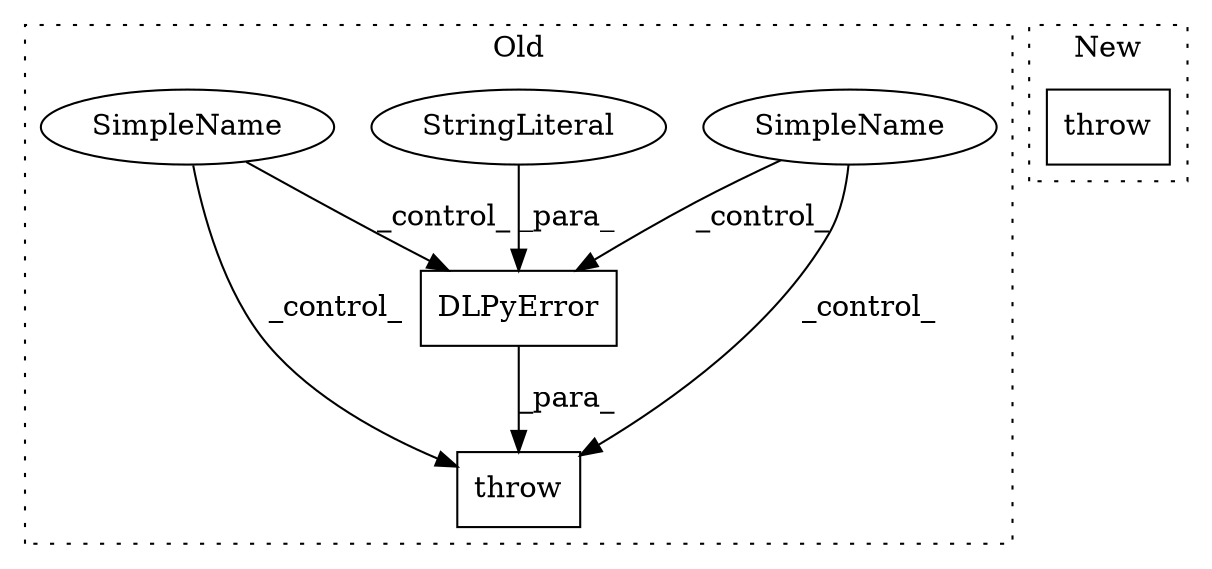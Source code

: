 digraph G {
subgraph cluster0 {
1 [label="DLPyError" a="32" s="2359,2424" l="10,1" shape="box"];
3 [label="SimpleName" a="42" s="" l="" shape="ellipse"];
4 [label="throw" a="53" s="2353" l="6" shape="box"];
5 [label="SimpleName" a="42" s="" l="" shape="ellipse"];
6 [label="StringLiteral" a="45" s="2369" l="55" shape="ellipse"];
label = "Old";
style="dotted";
}
subgraph cluster1 {
2 [label="throw" a="53" s="2355" l="6" shape="box"];
label = "New";
style="dotted";
}
1 -> 4 [label="_para_"];
3 -> 1 [label="_control_"];
3 -> 4 [label="_control_"];
5 -> 1 [label="_control_"];
5 -> 4 [label="_control_"];
6 -> 1 [label="_para_"];
}